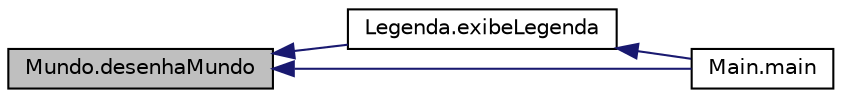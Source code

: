 digraph "Mundo.desenhaMundo"
{
  edge [fontname="Helvetica",fontsize="10",labelfontname="Helvetica",labelfontsize="10"];
  node [fontname="Helvetica",fontsize="10",shape=record];
  rankdir="LR";
  Node4 [label="Mundo.desenhaMundo",height=0.2,width=0.4,color="black", fillcolor="grey75", style="filled", fontcolor="black"];
  Node4 -> Node5 [dir="back",color="midnightblue",fontsize="10",style="solid"];
  Node5 [label="Legenda.exibeLegenda",height=0.2,width=0.4,color="black", fillcolor="white", style="filled",URL="$class_legenda.html#a213202792f82e028c9e144aadad36ee9",tooltip="Exibe o mundo sem nenhum veiculo, indicando as fabricas (é exibido por 5 segundos) ..."];
  Node5 -> Node6 [dir="back",color="midnightblue",fontsize="10",style="solid"];
  Node6 [label="Main.main",height=0.2,width=0.4,color="black", fillcolor="white", style="filled",URL="$class_main.html#a54c9709d2de6897d6f13e9af08ef177f"];
  Node4 -> Node6 [dir="back",color="midnightblue",fontsize="10",style="solid"];
}

